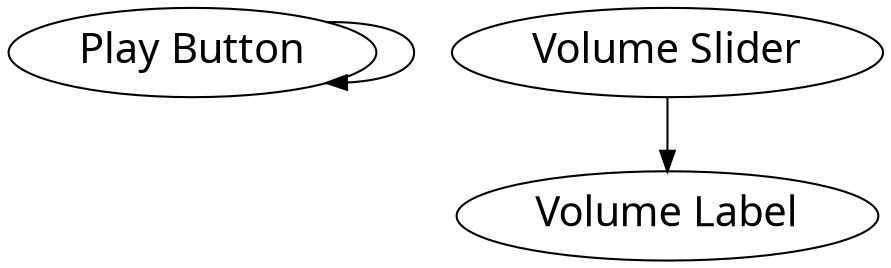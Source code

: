 digraph simple {
node [fontsize=20];
node [fontname="Ubuntu"];
"Play Button" -> "Play Button";
"Volume Slider" -> "Volume Label";
}